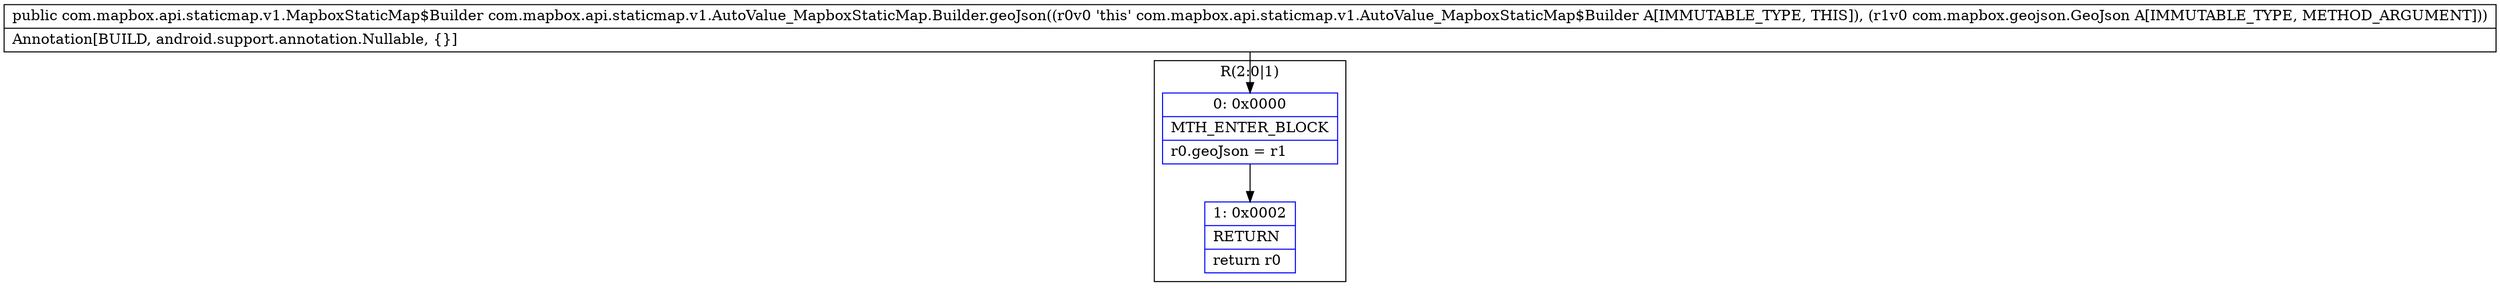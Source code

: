 digraph "CFG forcom.mapbox.api.staticmap.v1.AutoValue_MapboxStaticMap.Builder.geoJson(Lcom\/mapbox\/geojson\/GeoJson;)Lcom\/mapbox\/api\/staticmap\/v1\/MapboxStaticMap$Builder;" {
subgraph cluster_Region_1817202511 {
label = "R(2:0|1)";
node [shape=record,color=blue];
Node_0 [shape=record,label="{0\:\ 0x0000|MTH_ENTER_BLOCK\l|r0.geoJson = r1\l}"];
Node_1 [shape=record,label="{1\:\ 0x0002|RETURN\l|return r0\l}"];
}
MethodNode[shape=record,label="{public com.mapbox.api.staticmap.v1.MapboxStaticMap$Builder com.mapbox.api.staticmap.v1.AutoValue_MapboxStaticMap.Builder.geoJson((r0v0 'this' com.mapbox.api.staticmap.v1.AutoValue_MapboxStaticMap$Builder A[IMMUTABLE_TYPE, THIS]), (r1v0 com.mapbox.geojson.GeoJson A[IMMUTABLE_TYPE, METHOD_ARGUMENT]))  | Annotation[BUILD, android.support.annotation.Nullable, \{\}]\l}"];
MethodNode -> Node_0;
Node_0 -> Node_1;
}


